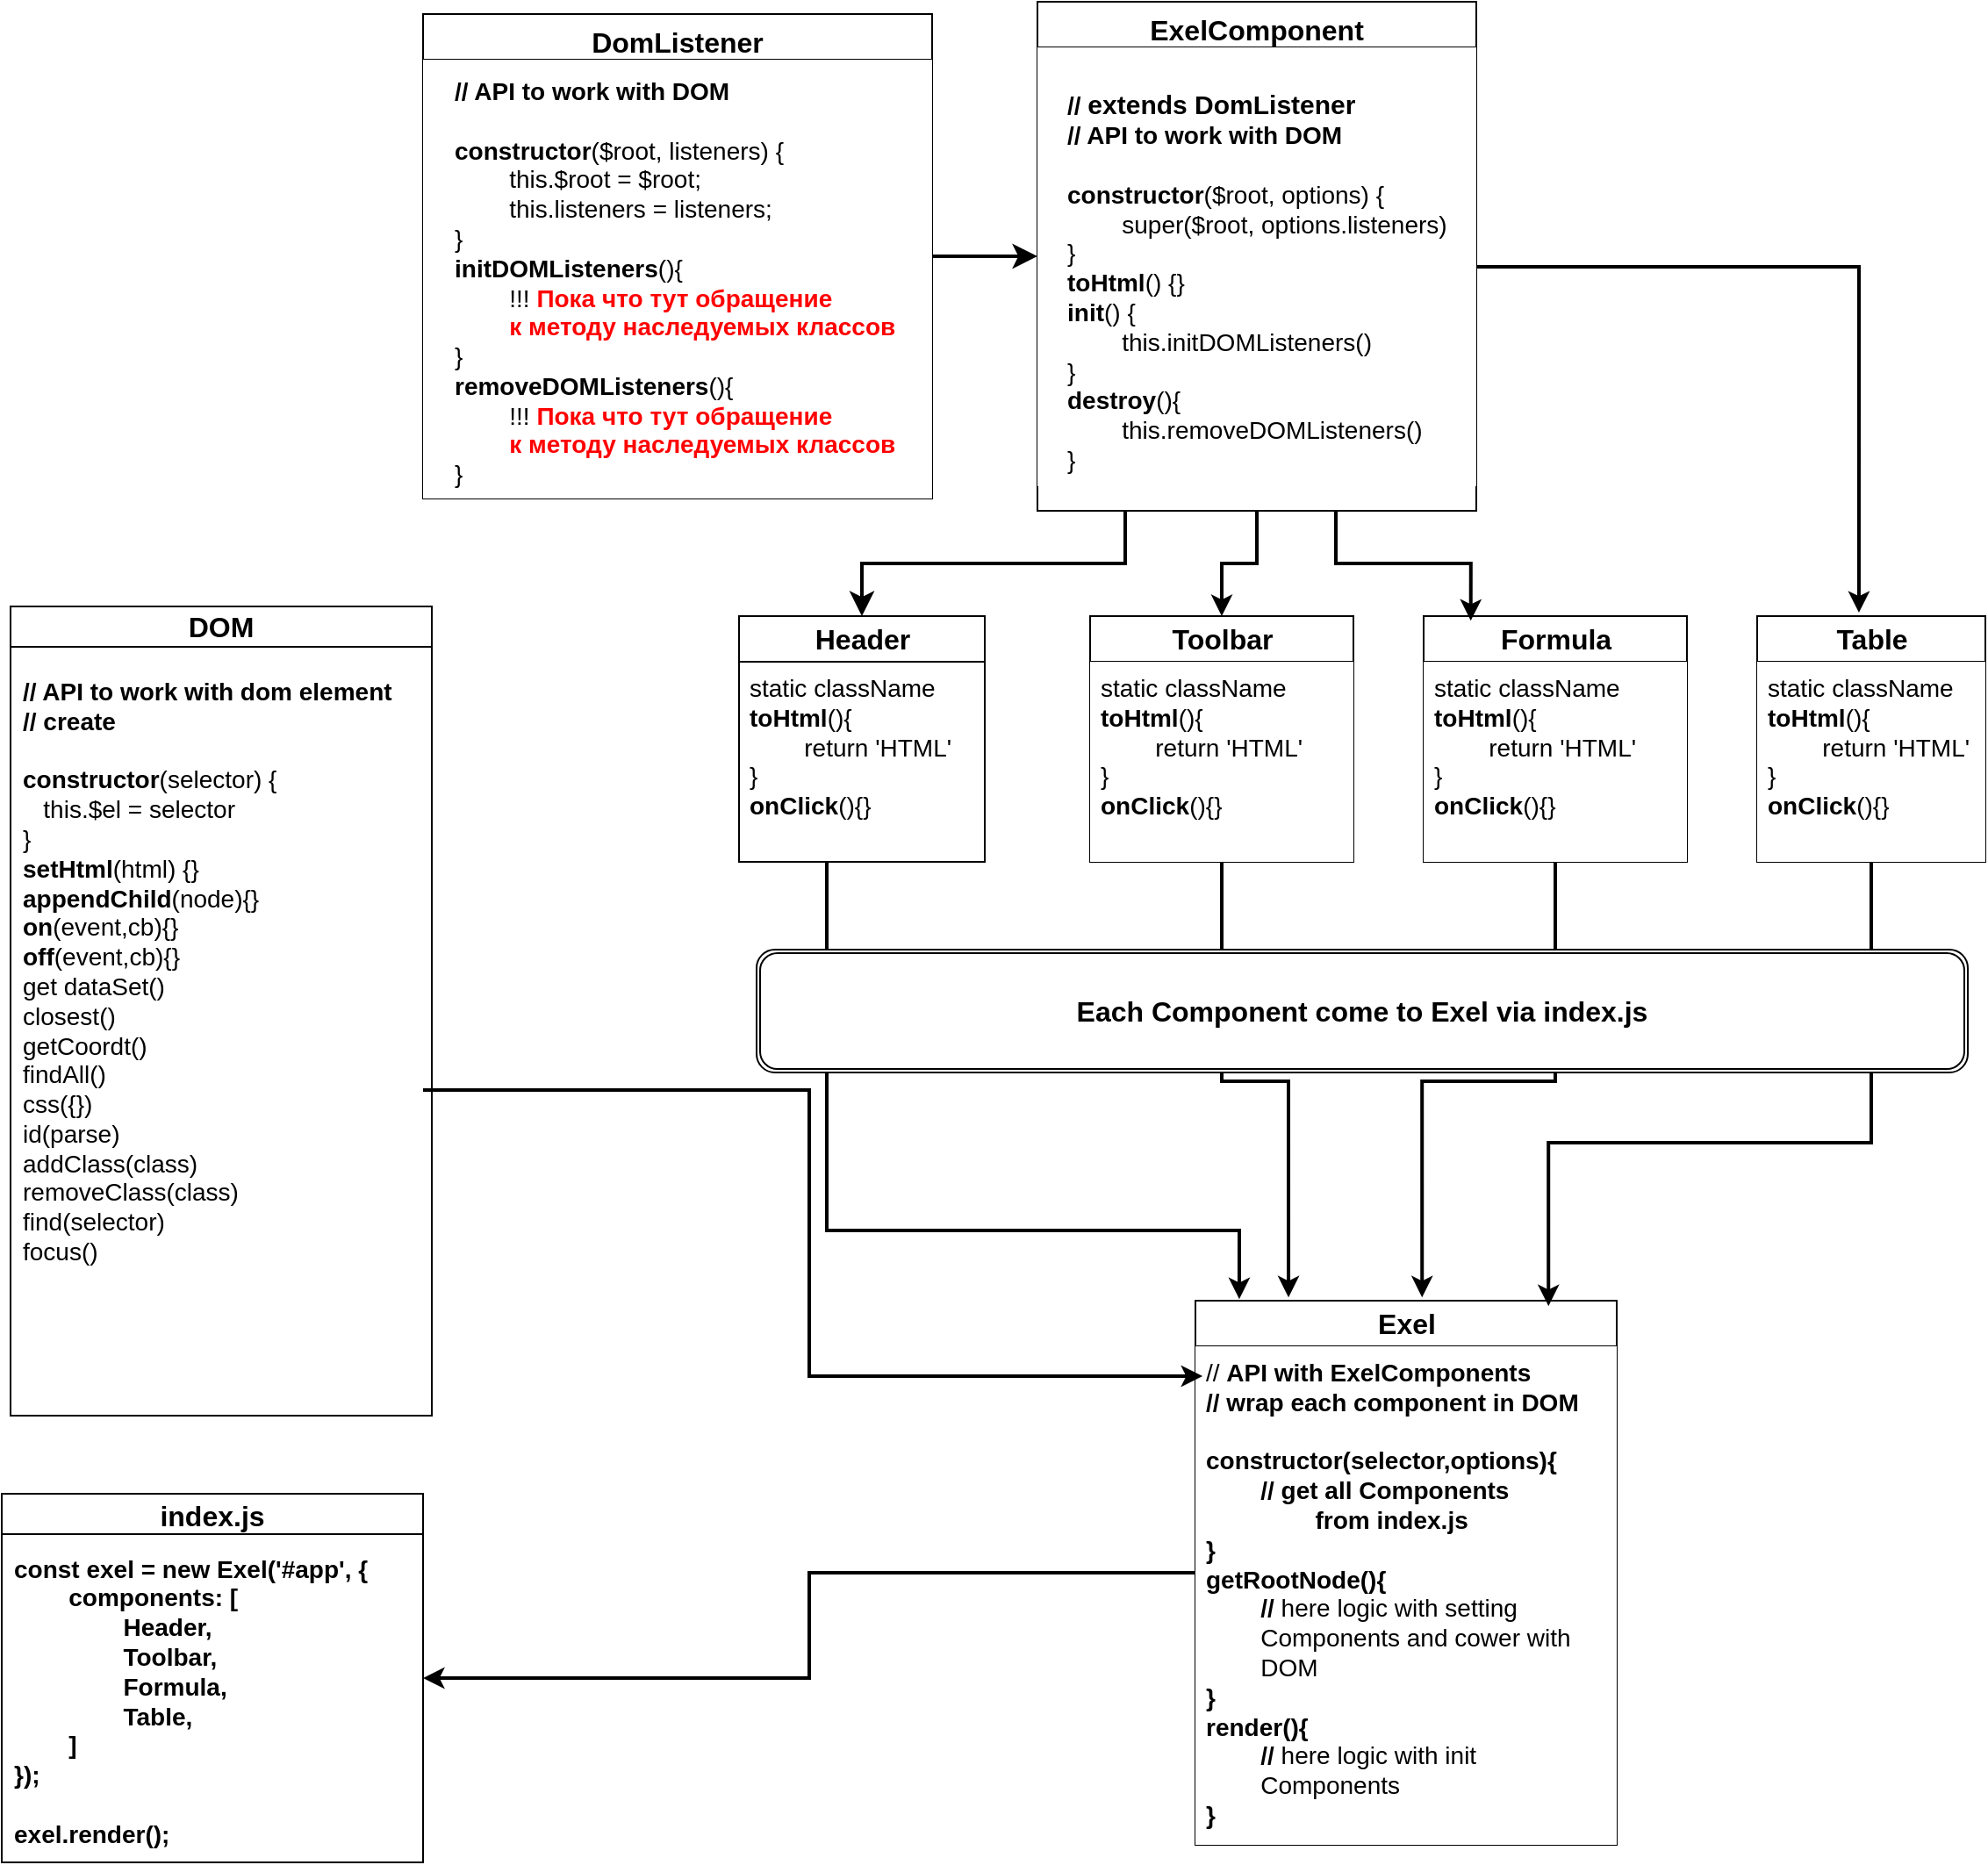 <mxfile version="26.1.3">
  <diagram id="C5RBs43oDa-KdzZeNtuy" name="Page-1">
    <mxGraphModel dx="1434" dy="1907" grid="1" gridSize="10" guides="1" tooltips="1" connect="1" arrows="1" fold="1" page="1" pageScale="1" pageWidth="827" pageHeight="1169" math="0" shadow="0">
      <root>
        <mxCell id="WIyWlLk6GJQsqaUBKTNV-0" />
        <mxCell id="WIyWlLk6GJQsqaUBKTNV-1" parent="WIyWlLk6GJQsqaUBKTNV-0" />
        <mxCell id="zkfFHV4jXpPFQw0GAbJ--0" value="DomListener" style="swimlane;fontStyle=1;align=center;verticalAlign=top;childLayout=stackLayout;horizontal=1;startSize=26;horizontalStack=0;resizeParent=1;resizeLast=0;collapsible=1;marginBottom=0;rounded=0;shadow=0;strokeWidth=1;fontSize=16;spacingTop=0;" parent="WIyWlLk6GJQsqaUBKTNV-1" vertex="1">
          <mxGeometry x="250" y="-233" width="290" height="276" as="geometry">
            <mxRectangle x="230" y="140" width="160" height="26" as="alternateBounds" />
          </mxGeometry>
        </mxCell>
        <mxCell id="dxaMs_Pjyfe4Iu19pI3l-0" value="&lt;div style=&quot;font-size: 14px;&quot;&gt;&lt;b&gt;// API to work with DOM&lt;/b&gt;&lt;/div&gt;&lt;div style=&quot;font-size: 14px;&quot;&gt;&lt;b&gt;&lt;br&gt;&lt;/b&gt;&lt;/div&gt;&lt;b style=&quot;font-size: 14px;&quot;&gt;constructor&lt;/b&gt;&lt;span style=&quot;font-size: 14px;&quot;&gt;($root, listeners) {&lt;/span&gt;&lt;div style=&quot;font-size: 14px;&quot;&gt;&lt;span style=&quot;white-space: pre;&quot;&gt;&#x9;&lt;/span&gt;this.$root =&amp;nbsp;&lt;span style=&quot;background-color: transparent; color: light-dark(rgb(0, 0, 0), rgb(255, 255, 255));&quot;&gt;$root;&lt;/span&gt;&lt;/div&gt;&lt;div style=&quot;font-size: 14px;&quot;&gt;&lt;span style=&quot;background-color: transparent; color: light-dark(rgb(0, 0, 0), rgb(255, 255, 255));&quot;&gt;&lt;span style=&quot;white-space: pre;&quot;&gt;&#x9;&lt;/span&gt;this.listeners =&amp;nbsp;&lt;/span&gt;&lt;span style=&quot;background-color: transparent; color: light-dark(rgb(0, 0, 0), rgb(255, 255, 255));&quot;&gt;listeners;&lt;/span&gt;&lt;span style=&quot;background-color: transparent; color: light-dark(rgb(0, 0, 0), rgb(255, 255, 255));&quot;&gt;&lt;br&gt;&lt;/span&gt;&lt;/div&gt;&lt;div style=&quot;font-size: 14px;&quot;&gt;&lt;span style=&quot;background-color: transparent; color: light-dark(rgb(0, 0, 0), rgb(255, 255, 255));&quot;&gt;}&lt;/span&gt;&lt;/div&gt;&lt;div style=&quot;font-size: 14px;&quot;&gt;&lt;span style=&quot;background-color: transparent; color: light-dark(rgb(0, 0, 0), rgb(255, 255, 255));&quot;&gt;&lt;b&gt;initDOMListeners&lt;/b&gt;(){&lt;/span&gt;&lt;/div&gt;&lt;div style=&quot;font-size: 14px;&quot;&gt;&lt;span style=&quot;background-color: transparent; color: light-dark(rgb(0, 0, 0), rgb(255, 255, 255));&quot;&gt;&lt;span style=&quot;white-space: pre;&quot;&gt;&#x9;&lt;/span&gt;!!! &lt;/span&gt;&lt;b&gt;&lt;font style=&quot;color: rgb(255, 0, 0);&quot;&gt;&lt;span style=&quot;background-color: transparent;&quot;&gt;&lt;font&gt;Пока что тут обращение&lt;/font&gt;&lt;/span&gt;&lt;span style=&quot;background-color: transparent;&quot;&gt;&lt;br&gt;&lt;/span&gt;&lt;/font&gt;&lt;/b&gt;&lt;/div&gt;&lt;div style=&quot;font-size: 14px;&quot;&gt;&lt;span style=&quot;background-color: transparent;&quot;&gt;&lt;font style=&quot;color: rgb(255, 0, 0);&quot;&gt;&lt;b style=&quot;&quot;&gt;&lt;span style=&quot;white-space: pre;&quot;&gt;&#x9;&lt;/span&gt;к методу наследуемых классов&lt;/b&gt;&lt;/font&gt;&lt;/span&gt;&lt;/div&gt;&lt;div style=&quot;font-size: 14px;&quot;&gt;&lt;span style=&quot;background-color: transparent; color: light-dark(rgb(0, 0, 0), rgb(255, 255, 255));&quot;&gt;}&lt;/span&gt;&lt;/div&gt;&lt;div style=&quot;font-size: 14px;&quot;&gt;&lt;span style=&quot;background-color: transparent; color: light-dark(rgb(0, 0, 0), rgb(255, 255, 255));&quot;&gt;&lt;b&gt;removeDOMListeners&lt;/b&gt;(){&lt;/span&gt;&lt;/div&gt;&lt;div style=&quot;font-size: 14px;&quot;&gt;&lt;div&gt;&lt;span style=&quot;background-color: transparent; color: light-dark(rgb(0, 0, 0), rgb(255, 255, 255));&quot;&gt;&lt;span style=&quot;white-space: pre;&quot;&gt;&#x9;&lt;/span&gt;!!!&amp;nbsp;&lt;/span&gt;&lt;b&gt;&lt;font style=&quot;color: rgb(255, 0, 0);&quot;&gt;&lt;span style=&quot;background-color: transparent;&quot;&gt;Пока что тут обращение&lt;/span&gt;&lt;span style=&quot;background-color: transparent;&quot;&gt;&lt;br&gt;&lt;/span&gt;&lt;/font&gt;&lt;/b&gt;&lt;/div&gt;&lt;div&gt;&lt;span style=&quot;background-color: transparent;&quot;&gt;&lt;font style=&quot;color: rgb(255, 0, 0);&quot;&gt;&lt;b&gt;&lt;span style=&quot;white-space-collapse: preserve;&quot;&gt;&#x9;&lt;/span&gt;к методу наследуемых классов&lt;/b&gt;&lt;/font&gt;&lt;/span&gt;&lt;/div&gt;&lt;/div&gt;&lt;div style=&quot;font-size: 14px;&quot;&gt;&lt;span style=&quot;background-color: transparent; color: light-dark(rgb(0, 0, 0), rgb(255, 255, 255));&quot;&gt;}&lt;/span&gt;&lt;/div&gt;" style="text;html=1;align=left;verticalAlign=middle;resizable=0;points=[];autosize=1;strokeColor=none;fillColor=default;spacingTop=4;spacingLeft=16;" parent="zkfFHV4jXpPFQw0GAbJ--0" vertex="1">
          <mxGeometry y="26" width="290" height="250" as="geometry" />
        </mxCell>
        <mxCell id="zkfFHV4jXpPFQw0GAbJ--17" value="ExelComponent" style="swimlane;fontStyle=1;align=center;verticalAlign=top;childLayout=stackLayout;horizontal=1;startSize=26;horizontalStack=0;resizeParent=1;resizeLast=0;collapsible=1;marginBottom=0;rounded=0;shadow=0;strokeWidth=1;fontSize=16;strokeColor=default;glass=0;labelBackgroundColor=none;labelBorderColor=none;gradientColor=none;" parent="WIyWlLk6GJQsqaUBKTNV-1" vertex="1">
          <mxGeometry x="600" y="-240" width="250" height="290" as="geometry">
            <mxRectangle x="550" y="140" width="160" height="26" as="alternateBounds" />
          </mxGeometry>
        </mxCell>
        <mxCell id="dxaMs_Pjyfe4Iu19pI3l-5" value="&lt;div style=&quot;font-size: 14px;&quot;&gt;&lt;b&gt;&lt;br&gt;&lt;/b&gt;&lt;/div&gt;&lt;div style=&quot;font-size: 14px;&quot;&gt;&lt;b&gt;//&amp;nbsp;&lt;/b&gt;&lt;span style=&quot;font-size: 15px; font-weight: 700; background-color: transparent; color: light-dark(rgb(0, 0, 0), rgb(255, 255, 255));&quot;&gt;extends DomListener&lt;/span&gt;&lt;/div&gt;&lt;div style=&quot;font-size: 14px;&quot;&gt;&lt;b&gt;// API to work with DOM&lt;/b&gt;&lt;/div&gt;&lt;div style=&quot;font-size: 14px;&quot;&gt;&lt;b&gt;&lt;br&gt;&lt;/b&gt;&lt;/div&gt;&lt;b style=&quot;font-size: 14px;&quot;&gt;constructor&lt;/b&gt;&lt;span style=&quot;font-size: 14px;&quot;&gt;($root, options) {&lt;/span&gt;&lt;div style=&quot;font-size: 14px;&quot;&gt;&lt;span style=&quot;white-space-collapse: preserve;&quot;&gt;&#x9;&lt;/span&gt;super($root, options.listeners)&lt;/div&gt;&lt;div style=&quot;font-size: 14px;&quot;&gt;&lt;span style=&quot;background-color: transparent; color: light-dark(rgb(0, 0, 0), rgb(255, 255, 255));&quot;&gt;}&lt;/span&gt;&lt;/div&gt;&lt;div style=&quot;font-size: 14px;&quot;&gt;&lt;span style=&quot;background-color: transparent; color: light-dark(rgb(0, 0, 0), rgb(255, 255, 255));&quot;&gt;&lt;b&gt;toHtml&lt;/b&gt;() {}&lt;/span&gt;&lt;/div&gt;&lt;div style=&quot;font-size: 14px;&quot;&gt;&lt;span style=&quot;background-color: transparent; color: light-dark(rgb(0, 0, 0), rgb(255, 255, 255));&quot;&gt;&lt;b&gt;init&lt;/b&gt;() {&lt;/span&gt;&lt;/div&gt;&lt;div style=&quot;font-size: 14px;&quot;&gt;&lt;span style=&quot;background-color: transparent; color: light-dark(rgb(0, 0, 0), rgb(255, 255, 255));&quot;&gt;&lt;span style=&quot;white-space: pre;&quot;&gt;&#x9;&lt;/span&gt;this.initDOMListeners()&lt;br&gt;&lt;/span&gt;&lt;/div&gt;&lt;div style=&quot;font-size: 14px;&quot;&gt;&lt;span style=&quot;background-color: transparent; color: light-dark(rgb(0, 0, 0), rgb(255, 255, 255));&quot;&gt;}&lt;/span&gt;&lt;/div&gt;&lt;div style=&quot;font-size: 14px;&quot;&gt;&lt;span style=&quot;background-color: transparent; color: light-dark(rgb(0, 0, 0), rgb(255, 255, 255));&quot;&gt;&lt;b&gt;destroy&lt;/b&gt;(){&lt;/span&gt;&lt;/div&gt;&lt;div style=&quot;font-size: 14px;&quot;&gt;&lt;span style=&quot;background-color: transparent; color: light-dark(rgb(0, 0, 0), rgb(255, 255, 255));&quot;&gt;&lt;span style=&quot;white-space: pre;&quot;&gt;&#x9;&lt;/span&gt;this.removeDOMListeners()&lt;br&gt;&lt;/span&gt;&lt;/div&gt;&lt;div style=&quot;font-size: 14px;&quot;&gt;&lt;span style=&quot;background-color: transparent; color: light-dark(rgb(0, 0, 0), rgb(255, 255, 255));&quot;&gt;}&lt;/span&gt;&lt;/div&gt;" style="text;html=1;align=left;verticalAlign=middle;resizable=0;points=[];autosize=1;strokeColor=none;fillColor=default;spacingLeft=15;" parent="zkfFHV4jXpPFQw0GAbJ--17" vertex="1">
          <mxGeometry y="26" width="250" height="250" as="geometry" />
        </mxCell>
        <mxCell id="P5tuONgcbiqox-lnXHKe-1" value="&lt;font style=&quot;font-size: 16px;&quot;&gt;DOM&lt;/font&gt;" style="swimlane;whiteSpace=wrap;html=1;gradientColor=none;" parent="WIyWlLk6GJQsqaUBKTNV-1" vertex="1">
          <mxGeometry x="15" y="104.5" width="240" height="461" as="geometry" />
        </mxCell>
        <mxCell id="P5tuONgcbiqox-lnXHKe-3" value="&lt;div&gt;&lt;b&gt;// API to work with dom element&lt;/b&gt;&lt;/div&gt;&lt;div&gt;&lt;b&gt;// create&amp;nbsp;&lt;/b&gt;&lt;/div&gt;&lt;div&gt;&lt;b&gt;&lt;br&gt;&lt;/b&gt;&lt;/div&gt;&lt;b&gt;constructor&lt;/b&gt;(selector) {&lt;div&gt;&amp;nbsp; &amp;nbsp;this.$el = selector&lt;/div&gt;&lt;div&gt;&lt;span style=&quot;background-color: transparent; color: light-dark(rgb(0, 0, 0), rgb(255, 255, 255));&quot;&gt;}&lt;/span&gt;&lt;/div&gt;&lt;div&gt;&lt;span style=&quot;background-color: transparent; color: light-dark(rgb(0, 0, 0), rgb(255, 255, 255));&quot;&gt;&lt;b&gt;setHtml&lt;/b&gt;(html) {&lt;/span&gt;&lt;span style=&quot;background-color: transparent; color: light-dark(rgb(0, 0, 0), rgb(255, 255, 255));&quot;&gt;}&lt;/span&gt;&lt;/div&gt;&lt;div&gt;&lt;span style=&quot;background-color: transparent; color: light-dark(rgb(0, 0, 0), rgb(255, 255, 255));&quot;&gt;&lt;b&gt;appendChild&lt;/b&gt;(node){}&lt;/span&gt;&lt;/div&gt;&lt;div&gt;&lt;span style=&quot;background-color: transparent; color: light-dark(rgb(0, 0, 0), rgb(255, 255, 255));&quot;&gt;&lt;b&gt;on&lt;/b&gt;(event,cb){}&lt;/span&gt;&lt;/div&gt;&lt;div&gt;&lt;span style=&quot;background-color: transparent; color: light-dark(rgb(0, 0, 0), rgb(255, 255, 255));&quot;&gt;&lt;b&gt;off&lt;/b&gt;(event,cb){}&lt;/span&gt;&lt;/div&gt;&lt;div&gt;&lt;span style=&quot;background-color: transparent; color: light-dark(rgb(0, 0, 0), rgb(255, 255, 255));&quot;&gt;get dataSet()&lt;/span&gt;&lt;/div&gt;&lt;div&gt;&lt;span style=&quot;background-color: transparent; color: light-dark(rgb(0, 0, 0), rgb(255, 255, 255));&quot;&gt;closest()&lt;/span&gt;&lt;/div&gt;&lt;div&gt;&lt;span style=&quot;background-color: transparent; color: light-dark(rgb(0, 0, 0), rgb(255, 255, 255));&quot;&gt;getCoordt()&lt;/span&gt;&lt;/div&gt;&lt;div&gt;&lt;span style=&quot;background-color: transparent; color: light-dark(rgb(0, 0, 0), rgb(255, 255, 255));&quot;&gt;findAll()&lt;/span&gt;&lt;/div&gt;&lt;div&gt;&lt;span style=&quot;background-color: transparent; color: light-dark(rgb(0, 0, 0), rgb(255, 255, 255));&quot;&gt;css({})&lt;/span&gt;&lt;/div&gt;&lt;div&gt;&lt;span style=&quot;background-color: transparent; color: light-dark(rgb(0, 0, 0), rgb(255, 255, 255));&quot;&gt;id(parse)&lt;/span&gt;&lt;/div&gt;&lt;div&gt;&lt;span style=&quot;background-color: transparent; color: light-dark(rgb(0, 0, 0), rgb(255, 255, 255));&quot;&gt;addClass(class)&lt;/span&gt;&lt;/div&gt;&lt;div&gt;&lt;span style=&quot;background-color: transparent; color: light-dark(rgb(0, 0, 0), rgb(255, 255, 255));&quot;&gt;removeClass(class)&lt;/span&gt;&lt;/div&gt;&lt;div&gt;&lt;span style=&quot;background-color: transparent; color: light-dark(rgb(0, 0, 0), rgb(255, 255, 255));&quot;&gt;find(selector)&lt;/span&gt;&lt;/div&gt;&lt;div&gt;&lt;span style=&quot;background-color: transparent; color: light-dark(rgb(0, 0, 0), rgb(255, 255, 255));&quot;&gt;focus()&lt;/span&gt;&lt;/div&gt;&lt;div&gt;&lt;span style=&quot;background-color: transparent; color: light-dark(rgb(0, 0, 0), rgb(255, 255, 255));&quot;&gt;&lt;br&gt;&lt;/span&gt;&lt;/div&gt;&lt;div&gt;&lt;span style=&quot;background-color: transparent; color: light-dark(rgb(0, 0, 0), rgb(255, 255, 255));&quot;&gt;&lt;br&gt;&lt;/span&gt;&lt;/div&gt;&lt;div&gt;&lt;br&gt;&lt;/div&gt;&lt;div&gt;&lt;br&gt;&lt;/div&gt;" style="text;html=1;align=left;verticalAlign=middle;resizable=0;points=[];autosize=1;strokeColor=none;fillColor=default;fontSize=14;" parent="P5tuONgcbiqox-lnXHKe-1" vertex="1">
          <mxGeometry x="5" y="31.5" width="230" height="420" as="geometry" />
        </mxCell>
        <mxCell id="dxaMs_Pjyfe4Iu19pI3l-1" value="" style="edgeStyle=elbowEdgeStyle;elbow=horizontal;endArrow=classic;html=1;curved=0;rounded=0;endSize=8;startSize=8;strokeWidth=2;" parent="WIyWlLk6GJQsqaUBKTNV-1" source="zkfFHV4jXpPFQw0GAbJ--0" target="zkfFHV4jXpPFQw0GAbJ--17" edge="1">
          <mxGeometry width="50" height="50" relative="1" as="geometry">
            <mxPoint x="390" y="410" as="sourcePoint" />
            <mxPoint x="530" y="230" as="targetPoint" />
          </mxGeometry>
        </mxCell>
        <mxCell id="dxaMs_Pjyfe4Iu19pI3l-18" style="edgeStyle=orthogonalEdgeStyle;rounded=0;orthogonalLoop=1;jettySize=auto;html=1;strokeWidth=2;" parent="WIyWlLk6GJQsqaUBKTNV-1" source="dxaMs_Pjyfe4Iu19pI3l-7" target="dxaMs_Pjyfe4Iu19pI3l-13" edge="1">
          <mxGeometry relative="1" as="geometry" />
        </mxCell>
        <mxCell id="dxaMs_Pjyfe4Iu19pI3l-7" value="&lt;b&gt;&lt;font style=&quot;font-size: 16px;&quot;&gt;Exel&lt;/font&gt;&lt;/b&gt;" style="swimlane;fontStyle=0;childLayout=stackLayout;horizontal=1;startSize=26;fillColor=none;horizontalStack=0;resizeParent=1;resizeParentMax=0;resizeLast=0;collapsible=1;marginBottom=0;html=1;" parent="WIyWlLk6GJQsqaUBKTNV-1" vertex="1">
          <mxGeometry x="690" y="500" width="240" height="310" as="geometry" />
        </mxCell>
        <mxCell id="dxaMs_Pjyfe4Iu19pI3l-8" value="&lt;font style=&quot;font-size: 14px;&quot;&gt;// &lt;b&gt;API with ExelComponents&lt;/b&gt;&lt;/font&gt;&lt;div&gt;&lt;font style=&quot;font-size: 14px;&quot;&gt;&lt;b&gt;// wrap each component in DOM&lt;/b&gt;&lt;/font&gt;&lt;/div&gt;&lt;div&gt;&lt;font style=&quot;font-size: 14px;&quot;&gt;&lt;b&gt;&lt;br&gt;&lt;/b&gt;&lt;/font&gt;&lt;/div&gt;&lt;div&gt;&lt;font style=&quot;font-size: 14px;&quot;&gt;&lt;b&gt;constructor(selector,options){&lt;/b&gt;&lt;/font&gt;&lt;/div&gt;&lt;div&gt;&lt;font style=&quot;font-size: 14px;&quot;&gt;&lt;b&gt;&lt;span style=&quot;white-space: pre;&quot;&gt;&#x9;&lt;/span&gt;// get all Components &lt;span style=&quot;white-space: pre;&quot;&gt;&#x9;&lt;/span&gt;&lt;span style=&quot;white-space: pre;&quot;&gt;&#x9;&lt;/span&gt;from&amp;nbsp;index.js&lt;br&gt;&lt;/b&gt;&lt;/font&gt;&lt;/div&gt;&lt;div&gt;&lt;font style=&quot;font-size: 14px;&quot;&gt;&lt;b&gt;}&lt;/b&gt;&lt;/font&gt;&lt;/div&gt;&lt;div&gt;&lt;font style=&quot;font-size: 14px;&quot;&gt;&lt;b&gt;getRootNode(){&lt;/b&gt;&lt;/font&gt;&lt;/div&gt;&lt;div&gt;&lt;font style=&quot;font-size: 14px;&quot;&gt;&lt;b&gt;&lt;span style=&quot;white-space: pre;&quot;&gt;&#x9;&lt;/span&gt;// &lt;/b&gt;here logic with setting &lt;span style=&quot;white-space: pre;&quot;&gt;&#x9;&lt;/span&gt;Components and cower with &lt;span style=&quot;white-space: pre;&quot;&gt;&#x9;&lt;/span&gt;DOM&lt;br&gt;&lt;/font&gt;&lt;/div&gt;&lt;div&gt;&lt;font style=&quot;font-size: 14px;&quot;&gt;&lt;b&gt;}&lt;/b&gt;&lt;/font&gt;&lt;/div&gt;&lt;div&gt;&lt;font style=&quot;font-size: 14px;&quot;&gt;&lt;b&gt;render(){&lt;/b&gt;&lt;/font&gt;&lt;/div&gt;&lt;div&gt;&lt;font style=&quot;font-size: 14px;&quot;&gt;&lt;b&gt;&lt;span style=&quot;white-space: pre;&quot;&gt;&#x9;&lt;/span&gt;// &lt;/b&gt;here logic with init &lt;span style=&quot;white-space: pre;&quot;&gt;&#x9;&lt;/span&gt;Components&lt;br&gt;&lt;/font&gt;&lt;/div&gt;&lt;div&gt;&lt;font style=&quot;font-size: 14px;&quot;&gt;&lt;b&gt;}&lt;/b&gt;&lt;/font&gt;&lt;/div&gt;" style="text;strokeColor=none;fillColor=default;align=left;verticalAlign=top;spacingLeft=4;spacingRight=4;overflow=hidden;rotatable=0;points=[[0,0.5],[1,0.5]];portConstraint=eastwest;whiteSpace=wrap;html=1;" parent="dxaMs_Pjyfe4Iu19pI3l-7" vertex="1">
          <mxGeometry y="26" width="240" height="284" as="geometry" />
        </mxCell>
        <mxCell id="dxaMs_Pjyfe4Iu19pI3l-13" value="index.js" style="swimlane;fontStyle=1;fontSize=16;" parent="WIyWlLk6GJQsqaUBKTNV-1" vertex="1">
          <mxGeometry x="10" y="610" width="240" height="210" as="geometry" />
        </mxCell>
        <mxCell id="dxaMs_Pjyfe4Iu19pI3l-14" value="&lt;font style=&quot;font-size: 14px;&quot;&gt;&lt;b&gt;const exel = new Exel(&#39;#app&#39;, {&lt;/b&gt;&lt;/font&gt;&lt;div&gt;&lt;font style=&quot;font-size: 14px;&quot;&gt;&lt;b&gt;&lt;span style=&quot;white-space: pre;&quot;&gt;&lt;span style=&quot;white-space: pre;&quot;&gt;&#x9;&lt;/span&gt;components: [&lt;/span&gt;&lt;/b&gt;&lt;/font&gt;&lt;/div&gt;&lt;div&gt;&lt;font style=&quot;font-size: 14px;&quot;&gt;&lt;b&gt;&lt;span style=&quot;white-space: pre;&quot;&gt;&lt;span style=&quot;white-space: pre;&quot;&gt;&#x9;&lt;/span&gt;&lt;span style=&quot;white-space: pre;&quot;&gt;&#x9;&lt;/span&gt;Header,&lt;br&gt;&lt;/span&gt;&lt;/b&gt;&lt;/font&gt;&lt;/div&gt;&lt;div&gt;&lt;font style=&quot;font-size: 14px;&quot;&gt;&lt;b&gt;&lt;span style=&quot;white-space: pre;&quot;&gt;&lt;span style=&quot;white-space: pre;&quot;&gt;&#x9;&lt;/span&gt;&lt;span style=&quot;white-space: pre;&quot;&gt;&#x9;&lt;/span&gt;Toolbar,&lt;br&gt;&lt;/span&gt;&lt;/b&gt;&lt;/font&gt;&lt;/div&gt;&lt;div&gt;&lt;font style=&quot;font-size: 14px;&quot;&gt;&lt;b&gt;&lt;span style=&quot;white-space: pre;&quot;&gt;&lt;span style=&quot;white-space: pre;&quot;&gt;&#x9;&lt;/span&gt;&lt;span style=&quot;white-space: pre;&quot;&gt;&#x9;&lt;/span&gt;Formula,&lt;br&gt;&lt;/span&gt;&lt;/b&gt;&lt;/font&gt;&lt;/div&gt;&lt;div&gt;&lt;font style=&quot;font-size: 14px;&quot;&gt;&lt;b&gt;&lt;span style=&quot;white-space: pre;&quot;&gt;&lt;span style=&quot;white-space: pre;&quot;&gt;&#x9;&lt;/span&gt;&lt;span style=&quot;white-space: pre;&quot;&gt;&#x9;&lt;/span&gt;Table,&lt;br&gt;&lt;/span&gt;&lt;/b&gt;&lt;/font&gt;&lt;/div&gt;&lt;div&gt;&lt;font style=&quot;font-size: 14px;&quot;&gt;&lt;b&gt;&lt;span style=&quot;white-space: pre;&quot;&gt;&lt;span style=&quot;white-space: pre;&quot;&gt;&#x9;&lt;/span&gt;]&#x9;&lt;/span&gt;&lt;br&gt;&lt;/b&gt;&lt;/font&gt;&lt;/div&gt;&lt;div&gt;&lt;/div&gt;&lt;div&gt;&lt;/div&gt;&lt;div&gt;&lt;font style=&quot;font-size: 14px;&quot;&gt;&lt;b&gt;}&lt;/b&gt;&lt;/font&gt;&lt;b style=&quot;font-size: 14px; background-color: transparent; color: light-dark(rgb(0, 0, 0), rgb(255, 255, 255));&quot;&gt;);&lt;/b&gt;&lt;/div&gt;&lt;div&gt;&lt;b style=&quot;font-size: 14px; background-color: transparent; color: light-dark(rgb(0, 0, 0), rgb(255, 255, 255));&quot;&gt;&lt;br&gt;&lt;/b&gt;&lt;/div&gt;&lt;div&gt;&lt;span style=&quot;font-size: 14px;&quot;&gt;&lt;b&gt;exel.render();&lt;/b&gt;&lt;/span&gt;&lt;/div&gt;" style="text;html=1;align=left;verticalAlign=middle;resizable=0;points=[];autosize=1;strokeColor=none;fillColor=default;" parent="dxaMs_Pjyfe4Iu19pI3l-13" vertex="1">
          <mxGeometry x="5" y="28" width="230" height="180" as="geometry" />
        </mxCell>
        <mxCell id="dxaMs_Pjyfe4Iu19pI3l-20" value="&lt;font style=&quot;font-size: 16px;&quot;&gt;&lt;b&gt;Header&lt;/b&gt;&lt;/font&gt;" style="swimlane;fontStyle=0;childLayout=stackLayout;horizontal=1;startSize=26;fillColor=none;horizontalStack=0;resizeParent=1;resizeParentMax=0;resizeLast=0;collapsible=1;marginBottom=0;html=1;" parent="WIyWlLk6GJQsqaUBKTNV-1" vertex="1">
          <mxGeometry x="430" y="110" width="140" height="140" as="geometry" />
        </mxCell>
        <mxCell id="dxaMs_Pjyfe4Iu19pI3l-21" value="&lt;font&gt;static className&lt;/font&gt;&lt;div&gt;&lt;span style=&quot;background-color: transparent; color: light-dark(rgb(0, 0, 0), rgb(255, 255, 255));&quot;&gt;&lt;b&gt;toHtml&lt;/b&gt;(){&lt;/span&gt;&lt;/div&gt;&lt;div&gt;&lt;span style=&quot;background-color: transparent; color: light-dark(rgb(0, 0, 0), rgb(255, 255, 255));&quot;&gt;&lt;span style=&quot;white-space: pre;&quot;&gt;&#x9;&lt;/span&gt;return &#39;HTML&#39;&lt;br&gt;&lt;/span&gt;&lt;/div&gt;&lt;div&gt;&lt;span style=&quot;background-color: transparent; color: light-dark(rgb(0, 0, 0), rgb(255, 255, 255));&quot;&gt;}&amp;nbsp;&lt;/span&gt;&lt;/div&gt;&lt;div&gt;&lt;span style=&quot;background-color: transparent; color: light-dark(rgb(0, 0, 0), rgb(255, 255, 255));&quot;&gt;&lt;b&gt;onClick&lt;/b&gt;(){}&lt;/span&gt;&lt;/div&gt;&lt;div&gt;&lt;div&gt;&lt;font&gt;&lt;br&gt;&lt;/font&gt;&lt;/div&gt;&lt;/div&gt;" style="text;strokeColor=none;fillColor=none;align=left;verticalAlign=top;spacingLeft=4;spacingRight=4;overflow=hidden;rotatable=0;points=[[0,0.5],[1,0.5]];portConstraint=eastwest;whiteSpace=wrap;html=1;fontSize=14;" parent="dxaMs_Pjyfe4Iu19pI3l-20" vertex="1">
          <mxGeometry y="26" width="140" height="114" as="geometry" />
        </mxCell>
        <mxCell id="dxaMs_Pjyfe4Iu19pI3l-24" value="&lt;span style=&quot;font-size: 16px;&quot;&gt;&lt;b&gt;Toolbar&lt;/b&gt;&lt;/span&gt;" style="swimlane;fontStyle=0;childLayout=stackLayout;horizontal=1;startSize=26;fillColor=none;horizontalStack=0;resizeParent=1;resizeParentMax=0;resizeLast=0;collapsible=1;marginBottom=0;html=1;" parent="WIyWlLk6GJQsqaUBKTNV-1" vertex="1">
          <mxGeometry x="630" y="110" width="150" height="140" as="geometry" />
        </mxCell>
        <mxCell id="dxaMs_Pjyfe4Iu19pI3l-27" value="&lt;div&gt;&lt;font style=&quot;font-size: 14px;&quot;&gt;static className&lt;/font&gt;&lt;div style=&quot;font-size: 14px;&quot;&gt;&lt;span style=&quot;background-color: transparent; color: light-dark(rgb(0, 0, 0), rgb(255, 255, 255));&quot;&gt;&lt;b&gt;toHtml&lt;/b&gt;(){&lt;/span&gt;&lt;/div&gt;&lt;div style=&quot;font-size: 14px;&quot;&gt;&lt;span style=&quot;background-color: transparent; color: light-dark(rgb(0, 0, 0), rgb(255, 255, 255));&quot;&gt;&lt;span style=&quot;white-space: pre;&quot;&gt;&#x9;&lt;/span&gt;return &#39;HTML&#39;&lt;br&gt;&lt;/span&gt;&lt;/div&gt;&lt;div style=&quot;font-size: 14px;&quot;&gt;&lt;span style=&quot;background-color: transparent; color: light-dark(rgb(0, 0, 0), rgb(255, 255, 255));&quot;&gt;}&amp;nbsp;&lt;/span&gt;&lt;/div&gt;&lt;div style=&quot;font-size: 14px;&quot;&gt;&lt;span style=&quot;background-color: transparent; color: light-dark(rgb(0, 0, 0), rgb(255, 255, 255));&quot;&gt;&lt;b&gt;onClick&lt;/b&gt;(){}&lt;/span&gt;&lt;/div&gt;&lt;div&gt;&lt;span style=&quot;background-color: transparent; color: light-dark(rgb(0, 0, 0), rgb(255, 255, 255));&quot;&gt;&lt;br&gt;&lt;/span&gt;&lt;/div&gt;&lt;div style=&quot;font-size: 14px;&quot;&gt;&lt;/div&gt;&lt;/div&gt;&lt;div style=&quot;font-size: 14px;&quot;&gt;&lt;/div&gt;" style="text;strokeColor=none;fillColor=default;align=left;verticalAlign=top;spacingLeft=4;spacingRight=4;overflow=hidden;rotatable=0;points=[[0,0.5],[1,0.5]];portConstraint=eastwest;whiteSpace=wrap;html=1;" parent="dxaMs_Pjyfe4Iu19pI3l-24" vertex="1">
          <mxGeometry y="26" width="150" height="114" as="geometry" />
        </mxCell>
        <mxCell id="dxaMs_Pjyfe4Iu19pI3l-28" value="&lt;span style=&quot;font-size: 16px;&quot;&gt;&lt;b&gt;Formula&lt;/b&gt;&lt;/span&gt;" style="swimlane;fontStyle=0;childLayout=stackLayout;horizontal=1;startSize=26;fillColor=none;horizontalStack=0;resizeParent=1;resizeParentMax=0;resizeLast=0;collapsible=1;marginBottom=0;html=1;" parent="WIyWlLk6GJQsqaUBKTNV-1" vertex="1">
          <mxGeometry x="820" y="110" width="150" height="140" as="geometry" />
        </mxCell>
        <mxCell id="dxaMs_Pjyfe4Iu19pI3l-29" value="&lt;div&gt;&lt;font style=&quot;font-size: 14px;&quot;&gt;static className&lt;/font&gt;&lt;div style=&quot;font-size: 14px;&quot;&gt;&lt;span style=&quot;background-color: transparent; color: light-dark(rgb(0, 0, 0), rgb(255, 255, 255));&quot;&gt;&lt;b&gt;toHtml&lt;/b&gt;(){&lt;/span&gt;&lt;/div&gt;&lt;div style=&quot;font-size: 14px;&quot;&gt;&lt;span style=&quot;background-color: transparent; color: light-dark(rgb(0, 0, 0), rgb(255, 255, 255));&quot;&gt;&lt;span style=&quot;white-space: pre;&quot;&gt;&#x9;&lt;/span&gt;return &#39;HTML&#39;&lt;br&gt;&lt;/span&gt;&lt;/div&gt;&lt;div style=&quot;font-size: 14px;&quot;&gt;&lt;span style=&quot;background-color: transparent; color: light-dark(rgb(0, 0, 0), rgb(255, 255, 255));&quot;&gt;}&amp;nbsp;&lt;/span&gt;&lt;/div&gt;&lt;div style=&quot;font-size: 14px;&quot;&gt;&lt;span style=&quot;background-color: transparent; color: light-dark(rgb(0, 0, 0), rgb(255, 255, 255));&quot;&gt;&lt;b&gt;onClick&lt;/b&gt;(){}&lt;/span&gt;&lt;/div&gt;&lt;div&gt;&lt;span style=&quot;background-color: transparent; color: light-dark(rgb(0, 0, 0), rgb(255, 255, 255));&quot;&gt;&lt;br&gt;&lt;/span&gt;&lt;/div&gt;&lt;div style=&quot;font-size: 14px;&quot;&gt;&lt;/div&gt;&lt;/div&gt;&lt;div style=&quot;font-size: 14px;&quot;&gt;&lt;/div&gt;" style="text;strokeColor=none;fillColor=default;align=left;verticalAlign=top;spacingLeft=4;spacingRight=4;overflow=hidden;rotatable=0;points=[[0,0.5],[1,0.5]];portConstraint=eastwest;whiteSpace=wrap;html=1;" parent="dxaMs_Pjyfe4Iu19pI3l-28" vertex="1">
          <mxGeometry y="26" width="150" height="114" as="geometry" />
        </mxCell>
        <mxCell id="dxaMs_Pjyfe4Iu19pI3l-32" value="&lt;span style=&quot;font-size: 16px;&quot;&gt;&lt;b&gt;Table&lt;/b&gt;&lt;/span&gt;" style="swimlane;fontStyle=0;childLayout=stackLayout;horizontal=1;startSize=26;fillColor=none;horizontalStack=0;resizeParent=1;resizeParentMax=0;resizeLast=0;collapsible=1;marginBottom=0;html=1;" parent="WIyWlLk6GJQsqaUBKTNV-1" vertex="1">
          <mxGeometry x="1010" y="110" width="130" height="140" as="geometry" />
        </mxCell>
        <mxCell id="dxaMs_Pjyfe4Iu19pI3l-33" value="&lt;div&gt;&lt;font style=&quot;font-size: 14px;&quot;&gt;static className&lt;/font&gt;&lt;div style=&quot;font-size: 14px;&quot;&gt;&lt;span style=&quot;background-color: transparent; color: light-dark(rgb(0, 0, 0), rgb(255, 255, 255));&quot;&gt;&lt;b&gt;toHtml&lt;/b&gt;(){&lt;/span&gt;&lt;/div&gt;&lt;div style=&quot;font-size: 14px;&quot;&gt;&lt;span style=&quot;background-color: transparent; color: light-dark(rgb(0, 0, 0), rgb(255, 255, 255));&quot;&gt;&lt;span style=&quot;white-space: pre;&quot;&gt;&#x9;&lt;/span&gt;return &#39;HTML&#39;&lt;br&gt;&lt;/span&gt;&lt;/div&gt;&lt;div style=&quot;font-size: 14px;&quot;&gt;&lt;span style=&quot;background-color: transparent; color: light-dark(rgb(0, 0, 0), rgb(255, 255, 255));&quot;&gt;}&amp;nbsp;&lt;/span&gt;&lt;/div&gt;&lt;div style=&quot;font-size: 14px;&quot;&gt;&lt;span style=&quot;background-color: transparent; color: light-dark(rgb(0, 0, 0), rgb(255, 255, 255));&quot;&gt;&lt;b&gt;onClick&lt;/b&gt;(){}&lt;/span&gt;&lt;/div&gt;&lt;div&gt;&lt;span style=&quot;background-color: transparent; color: light-dark(rgb(0, 0, 0), rgb(255, 255, 255));&quot;&gt;&lt;br&gt;&lt;/span&gt;&lt;/div&gt;&lt;div style=&quot;font-size: 14px;&quot;&gt;&lt;/div&gt;&lt;/div&gt;&lt;div style=&quot;font-size: 14px;&quot;&gt;&lt;/div&gt;" style="text;strokeColor=none;fillColor=default;align=left;verticalAlign=top;spacingLeft=4;spacingRight=4;overflow=hidden;rotatable=0;points=[[0,0.5],[1,0.5]];portConstraint=eastwest;whiteSpace=wrap;html=1;" parent="dxaMs_Pjyfe4Iu19pI3l-32" vertex="1">
          <mxGeometry y="26" width="130" height="114" as="geometry" />
        </mxCell>
        <mxCell id="dxaMs_Pjyfe4Iu19pI3l-38" value="" style="edgeStyle=elbowEdgeStyle;elbow=vertical;endArrow=classic;html=1;curved=0;rounded=0;endSize=8;startSize=8;entryX=0.5;entryY=0;entryDx=0;entryDy=0;strokeWidth=2;" parent="WIyWlLk6GJQsqaUBKTNV-1" target="dxaMs_Pjyfe4Iu19pI3l-20" edge="1">
          <mxGeometry width="50" height="50" relative="1" as="geometry">
            <mxPoint x="650" y="50" as="sourcePoint" />
            <mxPoint x="520" y="50" as="targetPoint" />
            <Array as="points">
              <mxPoint x="490" y="80" />
            </Array>
          </mxGeometry>
        </mxCell>
        <mxCell id="dxaMs_Pjyfe4Iu19pI3l-46" style="edgeStyle=orthogonalEdgeStyle;rounded=0;orthogonalLoop=1;jettySize=auto;html=1;entryX=0.179;entryY=0.019;entryDx=0;entryDy=0;entryPerimeter=0;strokeWidth=2;" parent="WIyWlLk6GJQsqaUBKTNV-1" source="zkfFHV4jXpPFQw0GAbJ--17" target="dxaMs_Pjyfe4Iu19pI3l-28" edge="1">
          <mxGeometry relative="1" as="geometry">
            <Array as="points">
              <mxPoint x="770" y="80" />
              <mxPoint x="847" y="80" />
            </Array>
          </mxGeometry>
        </mxCell>
        <mxCell id="dxaMs_Pjyfe4Iu19pI3l-58" style="edgeStyle=orthogonalEdgeStyle;rounded=0;orthogonalLoop=1;jettySize=auto;html=1;entryX=0.446;entryY=-0.014;entryDx=0;entryDy=0;entryPerimeter=0;strokeWidth=2;" parent="WIyWlLk6GJQsqaUBKTNV-1" source="dxaMs_Pjyfe4Iu19pI3l-5" target="dxaMs_Pjyfe4Iu19pI3l-32" edge="1">
          <mxGeometry relative="1" as="geometry" />
        </mxCell>
        <mxCell id="dxaMs_Pjyfe4Iu19pI3l-59" style="edgeStyle=orthogonalEdgeStyle;rounded=0;orthogonalLoop=1;jettySize=auto;html=1;strokeWidth=2;" parent="WIyWlLk6GJQsqaUBKTNV-1" source="zkfFHV4jXpPFQw0GAbJ--17" target="dxaMs_Pjyfe4Iu19pI3l-24" edge="1">
          <mxGeometry relative="1" as="geometry">
            <mxPoint x="680" y="50" as="sourcePoint" />
          </mxGeometry>
        </mxCell>
        <mxCell id="dxaMs_Pjyfe4Iu19pI3l-60" style="edgeStyle=orthogonalEdgeStyle;rounded=0;orthogonalLoop=1;jettySize=auto;html=1;entryX=0.017;entryY=0.06;entryDx=0;entryDy=0;entryPerimeter=0;strokeWidth=2;" parent="WIyWlLk6GJQsqaUBKTNV-1" source="P5tuONgcbiqox-lnXHKe-3" target="dxaMs_Pjyfe4Iu19pI3l-8" edge="1">
          <mxGeometry relative="1" as="geometry">
            <Array as="points">
              <mxPoint x="470" y="380" />
              <mxPoint x="470" y="543" />
            </Array>
          </mxGeometry>
        </mxCell>
        <mxCell id="dxaMs_Pjyfe4Iu19pI3l-62" style="edgeStyle=orthogonalEdgeStyle;rounded=0;orthogonalLoop=1;jettySize=auto;html=1;entryX=0.104;entryY=-0.003;entryDx=0;entryDy=0;entryPerimeter=0;strokeWidth=2;" parent="WIyWlLk6GJQsqaUBKTNV-1" source="dxaMs_Pjyfe4Iu19pI3l-20" target="dxaMs_Pjyfe4Iu19pI3l-7" edge="1">
          <mxGeometry relative="1" as="geometry">
            <Array as="points">
              <mxPoint x="480" y="460" />
              <mxPoint x="715" y="460" />
            </Array>
          </mxGeometry>
        </mxCell>
        <mxCell id="dxaMs_Pjyfe4Iu19pI3l-63" style="edgeStyle=orthogonalEdgeStyle;rounded=0;orthogonalLoop=1;jettySize=auto;html=1;entryX=0.221;entryY=-0.006;entryDx=0;entryDy=0;entryPerimeter=0;strokeWidth=2;" parent="WIyWlLk6GJQsqaUBKTNV-1" source="dxaMs_Pjyfe4Iu19pI3l-24" target="dxaMs_Pjyfe4Iu19pI3l-7" edge="1">
          <mxGeometry relative="1" as="geometry" />
        </mxCell>
        <mxCell id="dxaMs_Pjyfe4Iu19pI3l-64" style="edgeStyle=orthogonalEdgeStyle;rounded=0;orthogonalLoop=1;jettySize=auto;html=1;entryX=0.538;entryY=-0.006;entryDx=0;entryDy=0;entryPerimeter=0;strokeWidth=2;" parent="WIyWlLk6GJQsqaUBKTNV-1" source="dxaMs_Pjyfe4Iu19pI3l-28" target="dxaMs_Pjyfe4Iu19pI3l-7" edge="1">
          <mxGeometry relative="1" as="geometry" />
        </mxCell>
        <mxCell id="dxaMs_Pjyfe4Iu19pI3l-65" style="edgeStyle=orthogonalEdgeStyle;rounded=0;orthogonalLoop=1;jettySize=auto;html=1;entryX=0.838;entryY=0.01;entryDx=0;entryDy=0;entryPerimeter=0;strokeWidth=2;" parent="WIyWlLk6GJQsqaUBKTNV-1" source="dxaMs_Pjyfe4Iu19pI3l-32" target="dxaMs_Pjyfe4Iu19pI3l-7" edge="1">
          <mxGeometry relative="1" as="geometry">
            <Array as="points">
              <mxPoint x="1075" y="410" />
              <mxPoint x="891" y="410" />
            </Array>
          </mxGeometry>
        </mxCell>
        <mxCell id="dxaMs_Pjyfe4Iu19pI3l-66" value="&lt;font&gt;&lt;span&gt;&lt;span&gt;E&lt;/span&gt;&lt;font&gt;ach Component come to Exel via index.js&lt;/font&gt;&lt;/span&gt;&lt;/font&gt;" style="shape=ext;double=1;rounded=1;whiteSpace=wrap;html=1;fontSize=16;fontStyle=1" parent="WIyWlLk6GJQsqaUBKTNV-1" vertex="1">
          <mxGeometry x="440" y="300" width="690" height="70" as="geometry" />
        </mxCell>
      </root>
    </mxGraphModel>
  </diagram>
</mxfile>
